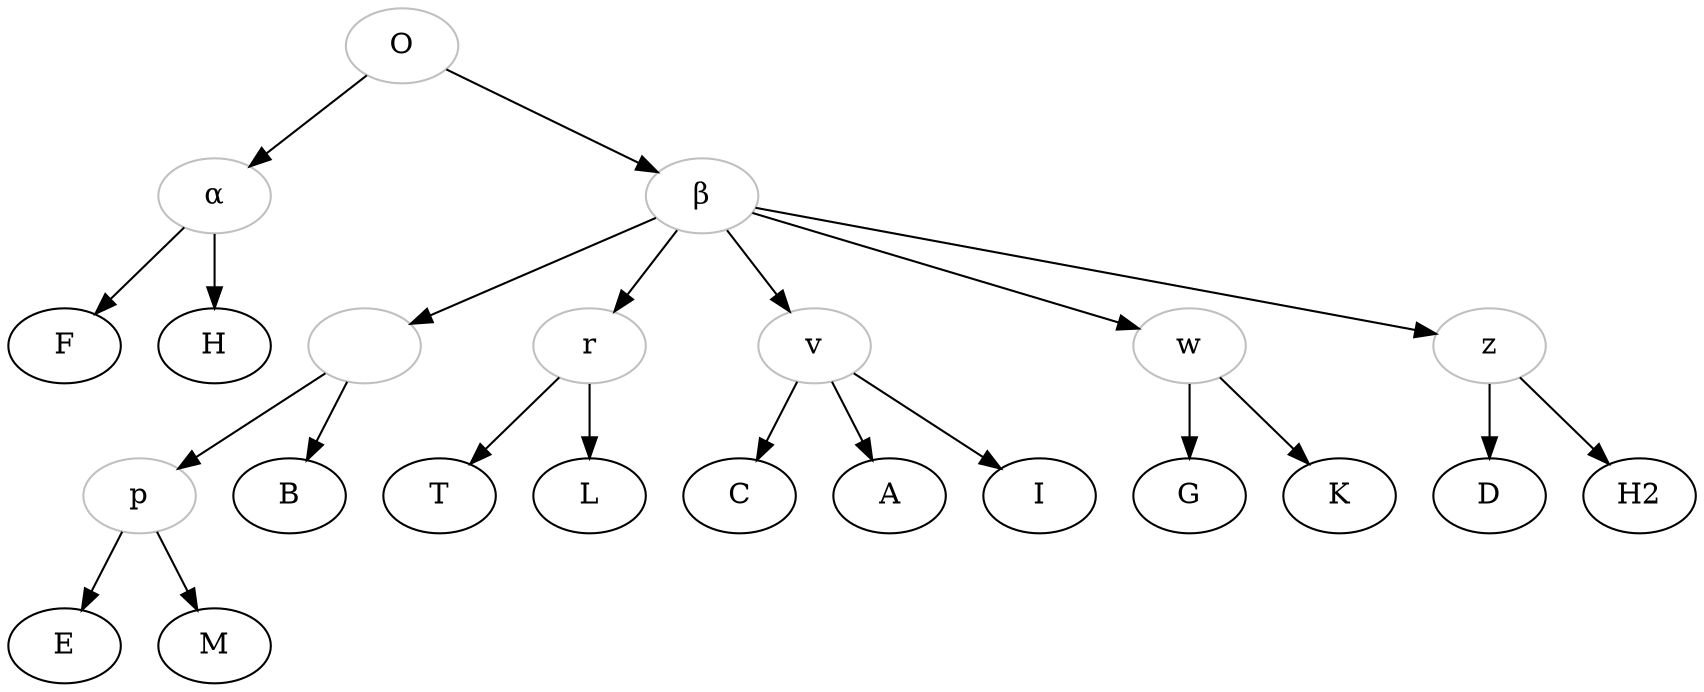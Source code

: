 digraph {
O[color="grey"];
alpha[color="grey", label="α"];
beta[color="grey", label="β"];
1[color="grey", label=""];
p[color="grey"];
r[color="grey"];
v[color="grey"];
w[color="grey"];
z[color="grey"];

O->alpha;
alpha->F;
alpha->H;
O->beta;
beta->1;
1->B;
1->p;
p->E;
p->M;
beta->r;
r->T;
r->L;
beta->v;
v->C;
v->A;
v->I;
beta->w;
w->G;
w->K;
beta->z;
z->D;
z->H2;

}